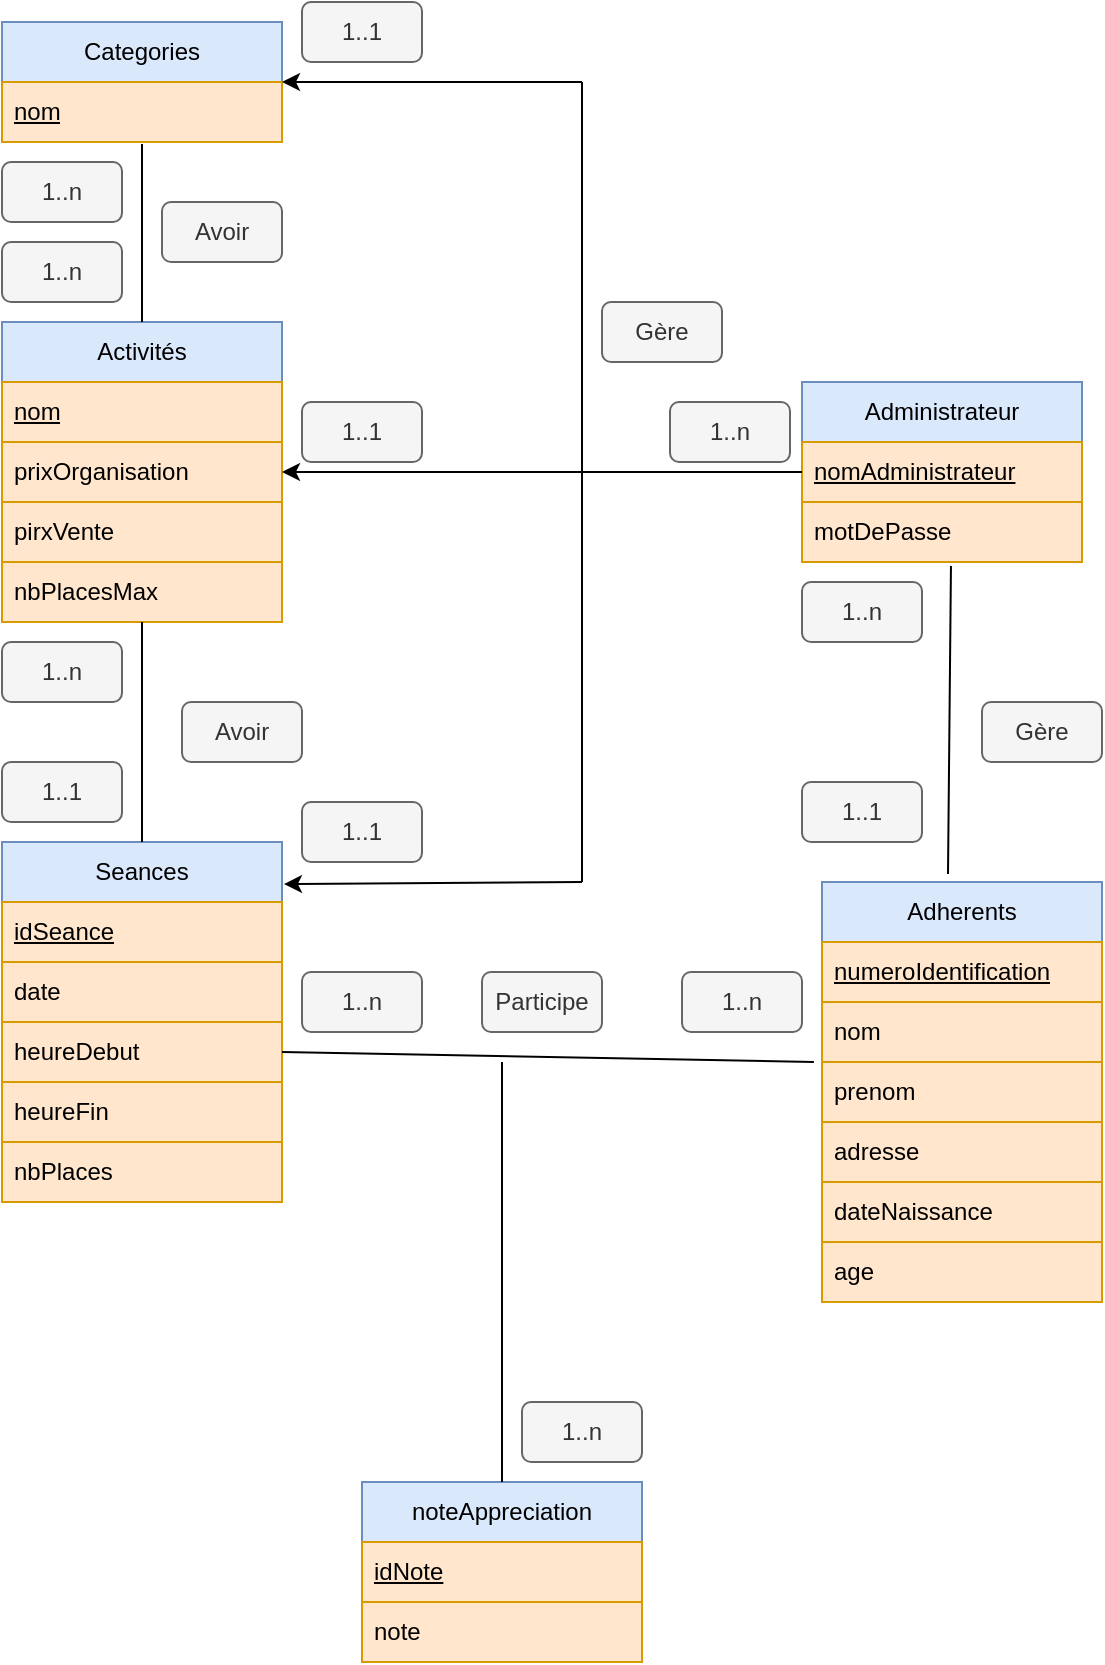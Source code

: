<mxfile version="25.0.1">
  <diagram name="Page-1" id="TCJNJ1XCiCmA1AAlb8GQ">
    <mxGraphModel dx="1434" dy="774" grid="1" gridSize="10" guides="1" tooltips="1" connect="1" arrows="1" fold="1" page="1" pageScale="1" pageWidth="827" pageHeight="1169" math="0" shadow="0">
      <root>
        <mxCell id="0" />
        <mxCell id="1" parent="0" />
        <mxCell id="NF6ZxLuzrtw9hToPdYgT-1" value="Adherents" style="swimlane;fontStyle=0;childLayout=stackLayout;horizontal=1;startSize=30;horizontalStack=0;resizeParent=1;resizeParentMax=0;resizeLast=0;collapsible=1;marginBottom=0;whiteSpace=wrap;html=1;rounded=0;glass=0;shadow=0;swimlaneFillColor=none;fillColor=#dae8fc;strokeColor=#6c8ebf;gradientColor=none;labelBackgroundColor=none;labelBorderColor=none;" vertex="1" parent="1">
          <mxGeometry x="460" y="540" width="140" height="210" as="geometry" />
        </mxCell>
        <mxCell id="NF6ZxLuzrtw9hToPdYgT-2" value="&lt;u&gt;numeroIdentification&lt;/u&gt;" style="text;strokeColor=#d79b00;fillColor=#ffe6cc;align=left;verticalAlign=middle;spacingLeft=4;spacingRight=4;overflow=hidden;points=[[0,0.5],[1,0.5]];portConstraint=eastwest;rotatable=0;whiteSpace=wrap;html=1;" vertex="1" parent="NF6ZxLuzrtw9hToPdYgT-1">
          <mxGeometry y="30" width="140" height="30" as="geometry" />
        </mxCell>
        <mxCell id="NF6ZxLuzrtw9hToPdYgT-3" value="nom" style="text;strokeColor=#d79b00;fillColor=#ffe6cc;align=left;verticalAlign=middle;spacingLeft=4;spacingRight=4;overflow=hidden;points=[[0,0.5],[1,0.5]];portConstraint=eastwest;rotatable=0;whiteSpace=wrap;html=1;" vertex="1" parent="NF6ZxLuzrtw9hToPdYgT-1">
          <mxGeometry y="60" width="140" height="30" as="geometry" />
        </mxCell>
        <mxCell id="NF6ZxLuzrtw9hToPdYgT-4" value="prenom" style="text;strokeColor=#d79b00;fillColor=#ffe6cc;align=left;verticalAlign=middle;spacingLeft=4;spacingRight=4;overflow=hidden;points=[[0,0.5],[1,0.5]];portConstraint=eastwest;rotatable=0;whiteSpace=wrap;html=1;" vertex="1" parent="NF6ZxLuzrtw9hToPdYgT-1">
          <mxGeometry y="90" width="140" height="30" as="geometry" />
        </mxCell>
        <mxCell id="NF6ZxLuzrtw9hToPdYgT-5" value="adresse" style="text;strokeColor=#d79b00;fillColor=#ffe6cc;align=left;verticalAlign=middle;spacingLeft=4;spacingRight=4;overflow=hidden;points=[[0,0.5],[1,0.5]];portConstraint=eastwest;rotatable=0;whiteSpace=wrap;html=1;" vertex="1" parent="NF6ZxLuzrtw9hToPdYgT-1">
          <mxGeometry y="120" width="140" height="30" as="geometry" />
        </mxCell>
        <mxCell id="NF6ZxLuzrtw9hToPdYgT-6" value="dateNaissance" style="text;strokeColor=#d79b00;fillColor=#ffe6cc;align=left;verticalAlign=middle;spacingLeft=4;spacingRight=4;overflow=hidden;points=[[0,0.5],[1,0.5]];portConstraint=eastwest;rotatable=0;whiteSpace=wrap;html=1;" vertex="1" parent="NF6ZxLuzrtw9hToPdYgT-1">
          <mxGeometry y="150" width="140" height="30" as="geometry" />
        </mxCell>
        <mxCell id="NF6ZxLuzrtw9hToPdYgT-7" value="age" style="text;strokeColor=#d79b00;fillColor=#ffe6cc;align=left;verticalAlign=middle;spacingLeft=4;spacingRight=4;overflow=hidden;points=[[0,0.5],[1,0.5]];portConstraint=eastwest;rotatable=0;whiteSpace=wrap;html=1;" vertex="1" parent="NF6ZxLuzrtw9hToPdYgT-1">
          <mxGeometry y="180" width="140" height="30" as="geometry" />
        </mxCell>
        <mxCell id="NF6ZxLuzrtw9hToPdYgT-8" value="Administrateur" style="swimlane;fontStyle=0;childLayout=stackLayout;horizontal=1;startSize=30;horizontalStack=0;resizeParent=1;resizeParentMax=0;resizeLast=0;collapsible=1;marginBottom=0;whiteSpace=wrap;html=1;rounded=0;glass=0;shadow=0;swimlaneFillColor=none;fillColor=#dae8fc;strokeColor=#6c8ebf;gradientColor=none;labelBackgroundColor=none;labelBorderColor=none;" vertex="1" parent="1">
          <mxGeometry x="450" y="290" width="140" height="90" as="geometry" />
        </mxCell>
        <mxCell id="NF6ZxLuzrtw9hToPdYgT-9" value="&lt;u&gt;nomAdministrateur&lt;/u&gt;" style="text;strokeColor=#d79b00;fillColor=#ffe6cc;align=left;verticalAlign=middle;spacingLeft=4;spacingRight=4;overflow=hidden;points=[[0,0.5],[1,0.5]];portConstraint=eastwest;rotatable=0;whiteSpace=wrap;html=1;" vertex="1" parent="NF6ZxLuzrtw9hToPdYgT-8">
          <mxGeometry y="30" width="140" height="30" as="geometry" />
        </mxCell>
        <mxCell id="NF6ZxLuzrtw9hToPdYgT-10" value="motDePasse" style="text;strokeColor=#d79b00;fillColor=#ffe6cc;align=left;verticalAlign=middle;spacingLeft=4;spacingRight=4;overflow=hidden;points=[[0,0.5],[1,0.5]];portConstraint=eastwest;rotatable=0;whiteSpace=wrap;html=1;" vertex="1" parent="NF6ZxLuzrtw9hToPdYgT-8">
          <mxGeometry y="60" width="140" height="30" as="geometry" />
        </mxCell>
        <mxCell id="NF6ZxLuzrtw9hToPdYgT-11" value="Activités" style="swimlane;fontStyle=0;childLayout=stackLayout;horizontal=1;startSize=30;horizontalStack=0;resizeParent=1;resizeParentMax=0;resizeLast=0;collapsible=1;marginBottom=0;whiteSpace=wrap;html=1;rounded=0;glass=0;shadow=0;swimlaneFillColor=none;fillColor=#dae8fc;strokeColor=#6c8ebf;gradientColor=none;labelBackgroundColor=none;labelBorderColor=none;" vertex="1" parent="1">
          <mxGeometry x="50" y="260" width="140" height="150" as="geometry" />
        </mxCell>
        <mxCell id="NF6ZxLuzrtw9hToPdYgT-12" value="&lt;u&gt;nom&lt;/u&gt;" style="text;strokeColor=#d79b00;fillColor=#ffe6cc;align=left;verticalAlign=middle;spacingLeft=4;spacingRight=4;overflow=hidden;points=[[0,0.5],[1,0.5]];portConstraint=eastwest;rotatable=0;whiteSpace=wrap;html=1;" vertex="1" parent="NF6ZxLuzrtw9hToPdYgT-11">
          <mxGeometry y="30" width="140" height="30" as="geometry" />
        </mxCell>
        <mxCell id="NF6ZxLuzrtw9hToPdYgT-13" value="prixOrganisation" style="text;strokeColor=#d79b00;fillColor=#ffe6cc;align=left;verticalAlign=middle;spacingLeft=4;spacingRight=4;overflow=hidden;points=[[0,0.5],[1,0.5]];portConstraint=eastwest;rotatable=0;whiteSpace=wrap;html=1;" vertex="1" parent="NF6ZxLuzrtw9hToPdYgT-11">
          <mxGeometry y="60" width="140" height="30" as="geometry" />
        </mxCell>
        <mxCell id="NF6ZxLuzrtw9hToPdYgT-14" value="pirxVente" style="text;strokeColor=#d79b00;fillColor=#ffe6cc;align=left;verticalAlign=middle;spacingLeft=4;spacingRight=4;overflow=hidden;points=[[0,0.5],[1,0.5]];portConstraint=eastwest;rotatable=0;whiteSpace=wrap;html=1;" vertex="1" parent="NF6ZxLuzrtw9hToPdYgT-11">
          <mxGeometry y="90" width="140" height="30" as="geometry" />
        </mxCell>
        <mxCell id="NF6ZxLuzrtw9hToPdYgT-55" value="nbPlacesMax" style="text;strokeColor=#d79b00;fillColor=#ffe6cc;align=left;verticalAlign=middle;spacingLeft=4;spacingRight=4;overflow=hidden;points=[[0,0.5],[1,0.5]];portConstraint=eastwest;rotatable=0;whiteSpace=wrap;html=1;" vertex="1" parent="NF6ZxLuzrtw9hToPdYgT-11">
          <mxGeometry y="120" width="140" height="30" as="geometry" />
        </mxCell>
        <mxCell id="NF6ZxLuzrtw9hToPdYgT-15" value="Seances" style="swimlane;fontStyle=0;childLayout=stackLayout;horizontal=1;startSize=30;horizontalStack=0;resizeParent=1;resizeParentMax=0;resizeLast=0;collapsible=1;marginBottom=0;whiteSpace=wrap;html=1;rounded=0;glass=0;shadow=0;swimlaneFillColor=none;fillColor=#dae8fc;strokeColor=#6c8ebf;gradientColor=none;labelBackgroundColor=none;labelBorderColor=none;" vertex="1" parent="1">
          <mxGeometry x="50" y="520" width="140" height="180" as="geometry" />
        </mxCell>
        <mxCell id="NF6ZxLuzrtw9hToPdYgT-16" value="&lt;u&gt;idSeance&lt;/u&gt;" style="text;strokeColor=#d79b00;fillColor=#ffe6cc;align=left;verticalAlign=middle;spacingLeft=4;spacingRight=4;overflow=hidden;points=[[0,0.5],[1,0.5]];portConstraint=eastwest;rotatable=0;whiteSpace=wrap;html=1;" vertex="1" parent="NF6ZxLuzrtw9hToPdYgT-15">
          <mxGeometry y="30" width="140" height="30" as="geometry" />
        </mxCell>
        <mxCell id="NF6ZxLuzrtw9hToPdYgT-17" value="date" style="text;strokeColor=#d79b00;fillColor=#ffe6cc;align=left;verticalAlign=middle;spacingLeft=4;spacingRight=4;overflow=hidden;points=[[0,0.5],[1,0.5]];portConstraint=eastwest;rotatable=0;whiteSpace=wrap;html=1;" vertex="1" parent="NF6ZxLuzrtw9hToPdYgT-15">
          <mxGeometry y="60" width="140" height="30" as="geometry" />
        </mxCell>
        <mxCell id="NF6ZxLuzrtw9hToPdYgT-18" value="heureDebut" style="text;strokeColor=#d79b00;fillColor=#ffe6cc;align=left;verticalAlign=middle;spacingLeft=4;spacingRight=4;overflow=hidden;points=[[0,0.5],[1,0.5]];portConstraint=eastwest;rotatable=0;whiteSpace=wrap;html=1;" vertex="1" parent="NF6ZxLuzrtw9hToPdYgT-15">
          <mxGeometry y="90" width="140" height="30" as="geometry" />
        </mxCell>
        <mxCell id="NF6ZxLuzrtw9hToPdYgT-19" value="heureFin" style="text;strokeColor=#d79b00;fillColor=#ffe6cc;align=left;verticalAlign=middle;spacingLeft=4;spacingRight=4;overflow=hidden;points=[[0,0.5],[1,0.5]];portConstraint=eastwest;rotatable=0;whiteSpace=wrap;html=1;" vertex="1" parent="NF6ZxLuzrtw9hToPdYgT-15">
          <mxGeometry y="120" width="140" height="30" as="geometry" />
        </mxCell>
        <mxCell id="NF6ZxLuzrtw9hToPdYgT-20" value="nbPlaces" style="text;strokeColor=#d79b00;fillColor=#ffe6cc;align=left;verticalAlign=middle;spacingLeft=4;spacingRight=4;overflow=hidden;points=[[0,0.5],[1,0.5]];portConstraint=eastwest;rotatable=0;whiteSpace=wrap;html=1;" vertex="1" parent="NF6ZxLuzrtw9hToPdYgT-15">
          <mxGeometry y="150" width="140" height="30" as="geometry" />
        </mxCell>
        <mxCell id="NF6ZxLuzrtw9hToPdYgT-21" value="noteAppreciation" style="swimlane;fontStyle=0;childLayout=stackLayout;horizontal=1;startSize=30;horizontalStack=0;resizeParent=1;resizeParentMax=0;resizeLast=0;collapsible=1;marginBottom=0;whiteSpace=wrap;html=1;rounded=0;glass=0;shadow=0;swimlaneFillColor=none;fillColor=#dae8fc;strokeColor=#6c8ebf;gradientColor=none;labelBackgroundColor=none;labelBorderColor=none;" vertex="1" parent="1">
          <mxGeometry x="230" y="840" width="140" height="90" as="geometry" />
        </mxCell>
        <mxCell id="NF6ZxLuzrtw9hToPdYgT-22" value="&lt;u&gt;idNote&lt;/u&gt;" style="text;strokeColor=#d79b00;fillColor=#ffe6cc;align=left;verticalAlign=middle;spacingLeft=4;spacingRight=4;overflow=hidden;points=[[0,0.5],[1,0.5]];portConstraint=eastwest;rotatable=0;whiteSpace=wrap;html=1;" vertex="1" parent="NF6ZxLuzrtw9hToPdYgT-21">
          <mxGeometry y="30" width="140" height="30" as="geometry" />
        </mxCell>
        <mxCell id="NF6ZxLuzrtw9hToPdYgT-23" value="note" style="text;strokeColor=#d79b00;fillColor=#ffe6cc;align=left;verticalAlign=middle;spacingLeft=4;spacingRight=4;overflow=hidden;points=[[0,0.5],[1,0.5]];portConstraint=eastwest;rotatable=0;whiteSpace=wrap;html=1;" vertex="1" parent="NF6ZxLuzrtw9hToPdYgT-21">
          <mxGeometry y="60" width="140" height="30" as="geometry" />
        </mxCell>
        <mxCell id="NF6ZxLuzrtw9hToPdYgT-24" value="Categories" style="swimlane;fontStyle=0;childLayout=stackLayout;horizontal=1;startSize=30;horizontalStack=0;resizeParent=1;resizeParentMax=0;resizeLast=0;collapsible=1;marginBottom=0;whiteSpace=wrap;html=1;rounded=0;glass=0;shadow=0;swimlaneFillColor=none;fillColor=#dae8fc;strokeColor=#6c8ebf;gradientColor=none;labelBackgroundColor=none;labelBorderColor=none;" vertex="1" parent="1">
          <mxGeometry x="50" y="110" width="140" height="60" as="geometry" />
        </mxCell>
        <mxCell id="NF6ZxLuzrtw9hToPdYgT-25" value="&lt;u&gt;nom&lt;/u&gt;" style="text;strokeColor=#d79b00;fillColor=#ffe6cc;align=left;verticalAlign=middle;spacingLeft=4;spacingRight=4;overflow=hidden;points=[[0,0.5],[1,0.5]];portConstraint=eastwest;rotatable=0;whiteSpace=wrap;html=1;" vertex="1" parent="NF6ZxLuzrtw9hToPdYgT-24">
          <mxGeometry y="30" width="140" height="30" as="geometry" />
        </mxCell>
        <mxCell id="NF6ZxLuzrtw9hToPdYgT-26" value="" style="endArrow=none;html=1;rounded=0;exitX=0.5;exitY=0;exitDx=0;exitDy=0;" edge="1" parent="1" source="NF6ZxLuzrtw9hToPdYgT-15">
          <mxGeometry width="50" height="50" relative="1" as="geometry">
            <mxPoint x="90" y="460" as="sourcePoint" />
            <mxPoint x="120" y="410" as="targetPoint" />
          </mxGeometry>
        </mxCell>
        <mxCell id="NF6ZxLuzrtw9hToPdYgT-27" value="Avoir" style="text;html=1;align=center;verticalAlign=middle;whiteSpace=wrap;rounded=1;fillColor=#f5f5f5;fontColor=#333333;strokeColor=#666666;" vertex="1" parent="1">
          <mxGeometry x="140" y="450" width="60" height="30" as="geometry" />
        </mxCell>
        <mxCell id="NF6ZxLuzrtw9hToPdYgT-28" value="1..n" style="text;html=1;align=center;verticalAlign=middle;whiteSpace=wrap;rounded=1;fillColor=#f5f5f5;fontColor=#333333;strokeColor=#666666;" vertex="1" parent="1">
          <mxGeometry x="50" y="420" width="60" height="30" as="geometry" />
        </mxCell>
        <mxCell id="NF6ZxLuzrtw9hToPdYgT-29" value="1..1" style="text;html=1;align=center;verticalAlign=middle;whiteSpace=wrap;rounded=1;fillColor=#f5f5f5;fontColor=#333333;strokeColor=#666666;" vertex="1" parent="1">
          <mxGeometry x="50" y="480" width="60" height="30" as="geometry" />
        </mxCell>
        <mxCell id="NF6ZxLuzrtw9hToPdYgT-30" value="" style="endArrow=none;html=1;rounded=0;exitX=1;exitY=0.5;exitDx=0;exitDy=0;entryX=-0.029;entryY=0;entryDx=0;entryDy=0;entryPerimeter=0;" edge="1" parent="1" source="NF6ZxLuzrtw9hToPdYgT-18" target="NF6ZxLuzrtw9hToPdYgT-4">
          <mxGeometry width="50" height="50" relative="1" as="geometry">
            <mxPoint x="260" y="660" as="sourcePoint" />
            <mxPoint x="310" y="610" as="targetPoint" />
          </mxGeometry>
        </mxCell>
        <mxCell id="NF6ZxLuzrtw9hToPdYgT-31" value="Participe" style="text;html=1;align=center;verticalAlign=middle;whiteSpace=wrap;rounded=1;fillColor=#f5f5f5;strokeColor=#666666;fontColor=#333333;shadow=0;" vertex="1" parent="1">
          <mxGeometry x="290" y="585" width="60" height="30" as="geometry" />
        </mxCell>
        <mxCell id="NF6ZxLuzrtw9hToPdYgT-32" value="1..n" style="text;html=1;align=center;verticalAlign=middle;whiteSpace=wrap;rounded=1;fillColor=#f5f5f5;strokeColor=#666666;fontColor=#333333;shadow=0;" vertex="1" parent="1">
          <mxGeometry x="200" y="585" width="60" height="30" as="geometry" />
        </mxCell>
        <mxCell id="NF6ZxLuzrtw9hToPdYgT-33" value="1..n" style="text;html=1;align=center;verticalAlign=middle;whiteSpace=wrap;rounded=1;fillColor=#f5f5f5;strokeColor=#666666;fontColor=#333333;shadow=0;" vertex="1" parent="1">
          <mxGeometry x="390" y="585" width="60" height="30" as="geometry" />
        </mxCell>
        <mxCell id="NF6ZxLuzrtw9hToPdYgT-34" value="" style="endArrow=none;html=1;rounded=0;exitX=0.5;exitY=0;exitDx=0;exitDy=0;" edge="1" parent="1" source="NF6ZxLuzrtw9hToPdYgT-21">
          <mxGeometry width="50" height="50" relative="1" as="geometry">
            <mxPoint x="290" y="790" as="sourcePoint" />
            <mxPoint x="300" y="630" as="targetPoint" />
          </mxGeometry>
        </mxCell>
        <mxCell id="NF6ZxLuzrtw9hToPdYgT-35" value="1..n" style="text;html=1;align=center;verticalAlign=middle;whiteSpace=wrap;rounded=1;fillColor=#f5f5f5;strokeColor=#666666;fontColor=#333333;shadow=0;" vertex="1" parent="1">
          <mxGeometry x="310" y="800" width="60" height="30" as="geometry" />
        </mxCell>
        <mxCell id="NF6ZxLuzrtw9hToPdYgT-36" value="" style="endArrow=none;html=1;rounded=0;entryX=0.5;entryY=1.033;entryDx=0;entryDy=0;entryPerimeter=0;exitX=0.5;exitY=0;exitDx=0;exitDy=0;" edge="1" parent="1" source="NF6ZxLuzrtw9hToPdYgT-11" target="NF6ZxLuzrtw9hToPdYgT-25">
          <mxGeometry width="50" height="50" relative="1" as="geometry">
            <mxPoint x="100" y="260" as="sourcePoint" />
            <mxPoint x="150" y="210" as="targetPoint" />
          </mxGeometry>
        </mxCell>
        <mxCell id="NF6ZxLuzrtw9hToPdYgT-37" value="1..n" style="text;html=1;align=center;verticalAlign=middle;whiteSpace=wrap;rounded=1;fillColor=#f5f5f5;fontColor=#333333;strokeColor=#666666;" vertex="1" parent="1">
          <mxGeometry x="50" y="220" width="60" height="30" as="geometry" />
        </mxCell>
        <mxCell id="NF6ZxLuzrtw9hToPdYgT-38" value="1..n" style="text;html=1;align=center;verticalAlign=middle;whiteSpace=wrap;rounded=1;fillColor=#f5f5f5;fontColor=#333333;strokeColor=#666666;" vertex="1" parent="1">
          <mxGeometry x="50" y="180" width="60" height="30" as="geometry" />
        </mxCell>
        <mxCell id="NF6ZxLuzrtw9hToPdYgT-39" value="Avoir" style="text;html=1;align=center;verticalAlign=middle;whiteSpace=wrap;rounded=1;fillColor=#f5f5f5;fontColor=#333333;strokeColor=#666666;" vertex="1" parent="1">
          <mxGeometry x="130" y="200" width="60" height="30" as="geometry" />
        </mxCell>
        <mxCell id="NF6ZxLuzrtw9hToPdYgT-41" value="Gère" style="text;html=1;align=center;verticalAlign=middle;whiteSpace=wrap;rounded=1;fillColor=#f5f5f5;fontColor=#333333;strokeColor=#666666;" vertex="1" parent="1">
          <mxGeometry x="350" y="250" width="60" height="30" as="geometry" />
        </mxCell>
        <mxCell id="NF6ZxLuzrtw9hToPdYgT-42" value="1..n" style="text;html=1;align=center;verticalAlign=middle;whiteSpace=wrap;rounded=1;fillColor=#f5f5f5;fontColor=#333333;strokeColor=#666666;" vertex="1" parent="1">
          <mxGeometry x="384" y="300" width="60" height="30" as="geometry" />
        </mxCell>
        <mxCell id="NF6ZxLuzrtw9hToPdYgT-43" value="1..1" style="text;html=1;align=center;verticalAlign=middle;whiteSpace=wrap;rounded=1;fillColor=#f5f5f5;fontColor=#333333;strokeColor=#666666;" vertex="1" parent="1">
          <mxGeometry x="200" y="300" width="60" height="30" as="geometry" />
        </mxCell>
        <mxCell id="NF6ZxLuzrtw9hToPdYgT-45" value="" style="endArrow=none;html=1;rounded=0;" edge="1" parent="1">
          <mxGeometry width="50" height="50" relative="1" as="geometry">
            <mxPoint x="340" y="340" as="sourcePoint" />
            <mxPoint x="340" y="140" as="targetPoint" />
          </mxGeometry>
        </mxCell>
        <mxCell id="NF6ZxLuzrtw9hToPdYgT-46" value="" style="endArrow=none;html=1;rounded=0;" edge="1" parent="1">
          <mxGeometry width="50" height="50" relative="1" as="geometry">
            <mxPoint x="340" y="540" as="sourcePoint" />
            <mxPoint x="340" y="340" as="targetPoint" />
          </mxGeometry>
        </mxCell>
        <mxCell id="NF6ZxLuzrtw9hToPdYgT-48" value="" style="endArrow=none;html=1;rounded=0;entryX=0.532;entryY=1.067;entryDx=0;entryDy=0;entryPerimeter=0;exitX=0.45;exitY=-0.019;exitDx=0;exitDy=0;exitPerimeter=0;" edge="1" parent="1" source="NF6ZxLuzrtw9hToPdYgT-1" target="NF6ZxLuzrtw9hToPdYgT-10">
          <mxGeometry width="50" height="50" relative="1" as="geometry">
            <mxPoint x="500" y="460" as="sourcePoint" />
            <mxPoint x="550" y="410" as="targetPoint" />
          </mxGeometry>
        </mxCell>
        <mxCell id="NF6ZxLuzrtw9hToPdYgT-49" value="Gère" style="text;html=1;align=center;verticalAlign=middle;whiteSpace=wrap;rounded=1;fillColor=#f5f5f5;fontColor=#333333;strokeColor=#666666;" vertex="1" parent="1">
          <mxGeometry x="540" y="450" width="60" height="30" as="geometry" />
        </mxCell>
        <mxCell id="NF6ZxLuzrtw9hToPdYgT-50" value="1..1" style="text;html=1;align=center;verticalAlign=middle;whiteSpace=wrap;rounded=1;fillColor=#f5f5f5;fontColor=#333333;strokeColor=#666666;" vertex="1" parent="1">
          <mxGeometry x="450" y="490" width="60" height="30" as="geometry" />
        </mxCell>
        <mxCell id="NF6ZxLuzrtw9hToPdYgT-51" value="1..n" style="text;html=1;align=center;verticalAlign=middle;whiteSpace=wrap;rounded=1;fillColor=#f5f5f5;fontColor=#333333;strokeColor=#666666;" vertex="1" parent="1">
          <mxGeometry x="450" y="390" width="60" height="30" as="geometry" />
        </mxCell>
        <mxCell id="NF6ZxLuzrtw9hToPdYgT-52" value="1..1" style="text;html=1;align=center;verticalAlign=middle;whiteSpace=wrap;rounded=1;fillColor=#f5f5f5;fontColor=#333333;strokeColor=#666666;" vertex="1" parent="1">
          <mxGeometry x="200" y="500" width="60" height="30" as="geometry" />
        </mxCell>
        <mxCell id="NF6ZxLuzrtw9hToPdYgT-53" value="1..1" style="text;html=1;align=center;verticalAlign=middle;whiteSpace=wrap;rounded=1;fillColor=#f5f5f5;fontColor=#333333;strokeColor=#666666;" vertex="1" parent="1">
          <mxGeometry x="200" y="100" width="60" height="30" as="geometry" />
        </mxCell>
        <mxCell id="NF6ZxLuzrtw9hToPdYgT-56" value="" style="endArrow=classic;html=1;rounded=0;entryX=1;entryY=0.5;entryDx=0;entryDy=0;exitX=0;exitY=0.5;exitDx=0;exitDy=0;" edge="1" parent="1" source="NF6ZxLuzrtw9hToPdYgT-9" target="NF6ZxLuzrtw9hToPdYgT-13">
          <mxGeometry width="50" height="50" relative="1" as="geometry">
            <mxPoint x="390" y="480" as="sourcePoint" />
            <mxPoint x="440" y="430" as="targetPoint" />
          </mxGeometry>
        </mxCell>
        <mxCell id="NF6ZxLuzrtw9hToPdYgT-57" value="" style="endArrow=classic;html=1;rounded=0;entryX=1;entryY=0.5;entryDx=0;entryDy=0;" edge="1" parent="1" target="NF6ZxLuzrtw9hToPdYgT-24">
          <mxGeometry width="50" height="50" relative="1" as="geometry">
            <mxPoint x="340" y="140" as="sourcePoint" />
            <mxPoint x="270" y="150" as="targetPoint" />
          </mxGeometry>
        </mxCell>
        <mxCell id="NF6ZxLuzrtw9hToPdYgT-58" value="" style="endArrow=classic;html=1;rounded=0;entryX=1.007;entryY=0.117;entryDx=0;entryDy=0;entryPerimeter=0;" edge="1" parent="1" target="NF6ZxLuzrtw9hToPdYgT-15">
          <mxGeometry width="50" height="50" relative="1" as="geometry">
            <mxPoint x="340" y="540" as="sourcePoint" />
            <mxPoint x="330" y="500" as="targetPoint" />
          </mxGeometry>
        </mxCell>
      </root>
    </mxGraphModel>
  </diagram>
</mxfile>
